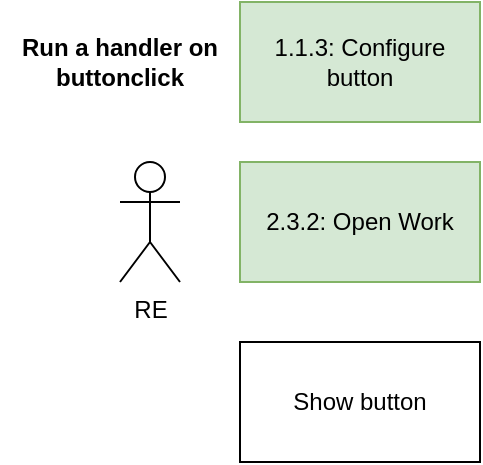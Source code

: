 <mxfile version="13.6.2" type="device"><diagram id="qno5E7S1u6ZEloGOzxo1" name="Page-1"><mxGraphModel dx="1355" dy="945" grid="1" gridSize="10" guides="1" tooltips="1" connect="1" arrows="1" fold="1" page="1" pageScale="1" pageWidth="850" pageHeight="1100" math="0" shadow="0"><root><mxCell id="0"/><mxCell id="1" parent="0"/><mxCell id="JcBsINajHItwWk2cT7IY-1" value="2.3.2: Open Work" style="rounded=0;whiteSpace=wrap;html=1;fillColor=#d5e8d4;strokeColor=#82b366;" parent="1" vertex="1"><mxGeometry x="140" y="340" width="120" height="60" as="geometry"/></mxCell><mxCell id="JcBsINajHItwWk2cT7IY-3" value="Show button" style="rounded=0;whiteSpace=wrap;html=1;" parent="1" vertex="1"><mxGeometry x="140" y="430" width="120" height="60" as="geometry"/></mxCell><mxCell id="JcBsINajHItwWk2cT7IY-4" value="RE" style="shape=umlActor;verticalLabelPosition=bottom;verticalAlign=top;html=1;outlineConnect=0;" parent="1" vertex="1"><mxGeometry x="80" y="340" width="30" height="60" as="geometry"/></mxCell><mxCell id="JcBsINajHItwWk2cT7IY-10" value="Run a handler on buttonclick" style="text;html=1;strokeColor=none;fillColor=none;align=center;verticalAlign=middle;whiteSpace=wrap;rounded=0;fontStyle=1" parent="1" vertex="1"><mxGeometry x="20" y="280" width="120" height="20" as="geometry"/></mxCell><mxCell id="CVPWTQ7UTokkd863tu_J-1" value="1.1.3: Configure button" style="rounded=0;whiteSpace=wrap;html=1;fillColor=#d5e8d4;strokeColor=#82b366;" vertex="1" parent="1"><mxGeometry x="140" y="260" width="120" height="60" as="geometry"/></mxCell></root></mxGraphModel></diagram></mxfile>